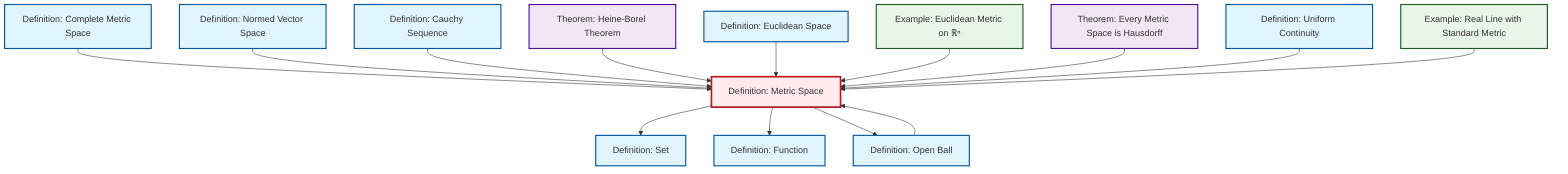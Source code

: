 graph TD
    classDef definition fill:#e1f5fe,stroke:#01579b,stroke-width:2px
    classDef theorem fill:#f3e5f5,stroke:#4a148c,stroke-width:2px
    classDef axiom fill:#fff3e0,stroke:#e65100,stroke-width:2px
    classDef example fill:#e8f5e9,stroke:#1b5e20,stroke-width:2px
    classDef current fill:#ffebee,stroke:#b71c1c,stroke-width:3px
    def-function["Definition: Function"]:::definition
    def-metric-space["Definition: Metric Space"]:::definition
    def-uniform-continuity["Definition: Uniform Continuity"]:::definition
    ex-real-line-metric["Example: Real Line with Standard Metric"]:::example
    def-euclidean-space["Definition: Euclidean Space"]:::definition
    ex-euclidean-metric["Example: Euclidean Metric on ℝⁿ"]:::example
    def-complete-metric-space["Definition: Complete Metric Space"]:::definition
    def-normed-vector-space["Definition: Normed Vector Space"]:::definition
    thm-heine-borel["Theorem: Heine-Borel Theorem"]:::theorem
    def-set["Definition: Set"]:::definition
    def-open-ball["Definition: Open Ball"]:::definition
    def-cauchy-sequence["Definition: Cauchy Sequence"]:::definition
    thm-metric-hausdorff["Theorem: Every Metric Space is Hausdorff"]:::theorem
    def-complete-metric-space --> def-metric-space
    def-normed-vector-space --> def-metric-space
    def-metric-space --> def-set
    def-metric-space --> def-function
    def-cauchy-sequence --> def-metric-space
    def-open-ball --> def-metric-space
    thm-heine-borel --> def-metric-space
    def-euclidean-space --> def-metric-space
    def-metric-space --> def-open-ball
    ex-euclidean-metric --> def-metric-space
    thm-metric-hausdorff --> def-metric-space
    def-uniform-continuity --> def-metric-space
    ex-real-line-metric --> def-metric-space
    class def-metric-space current